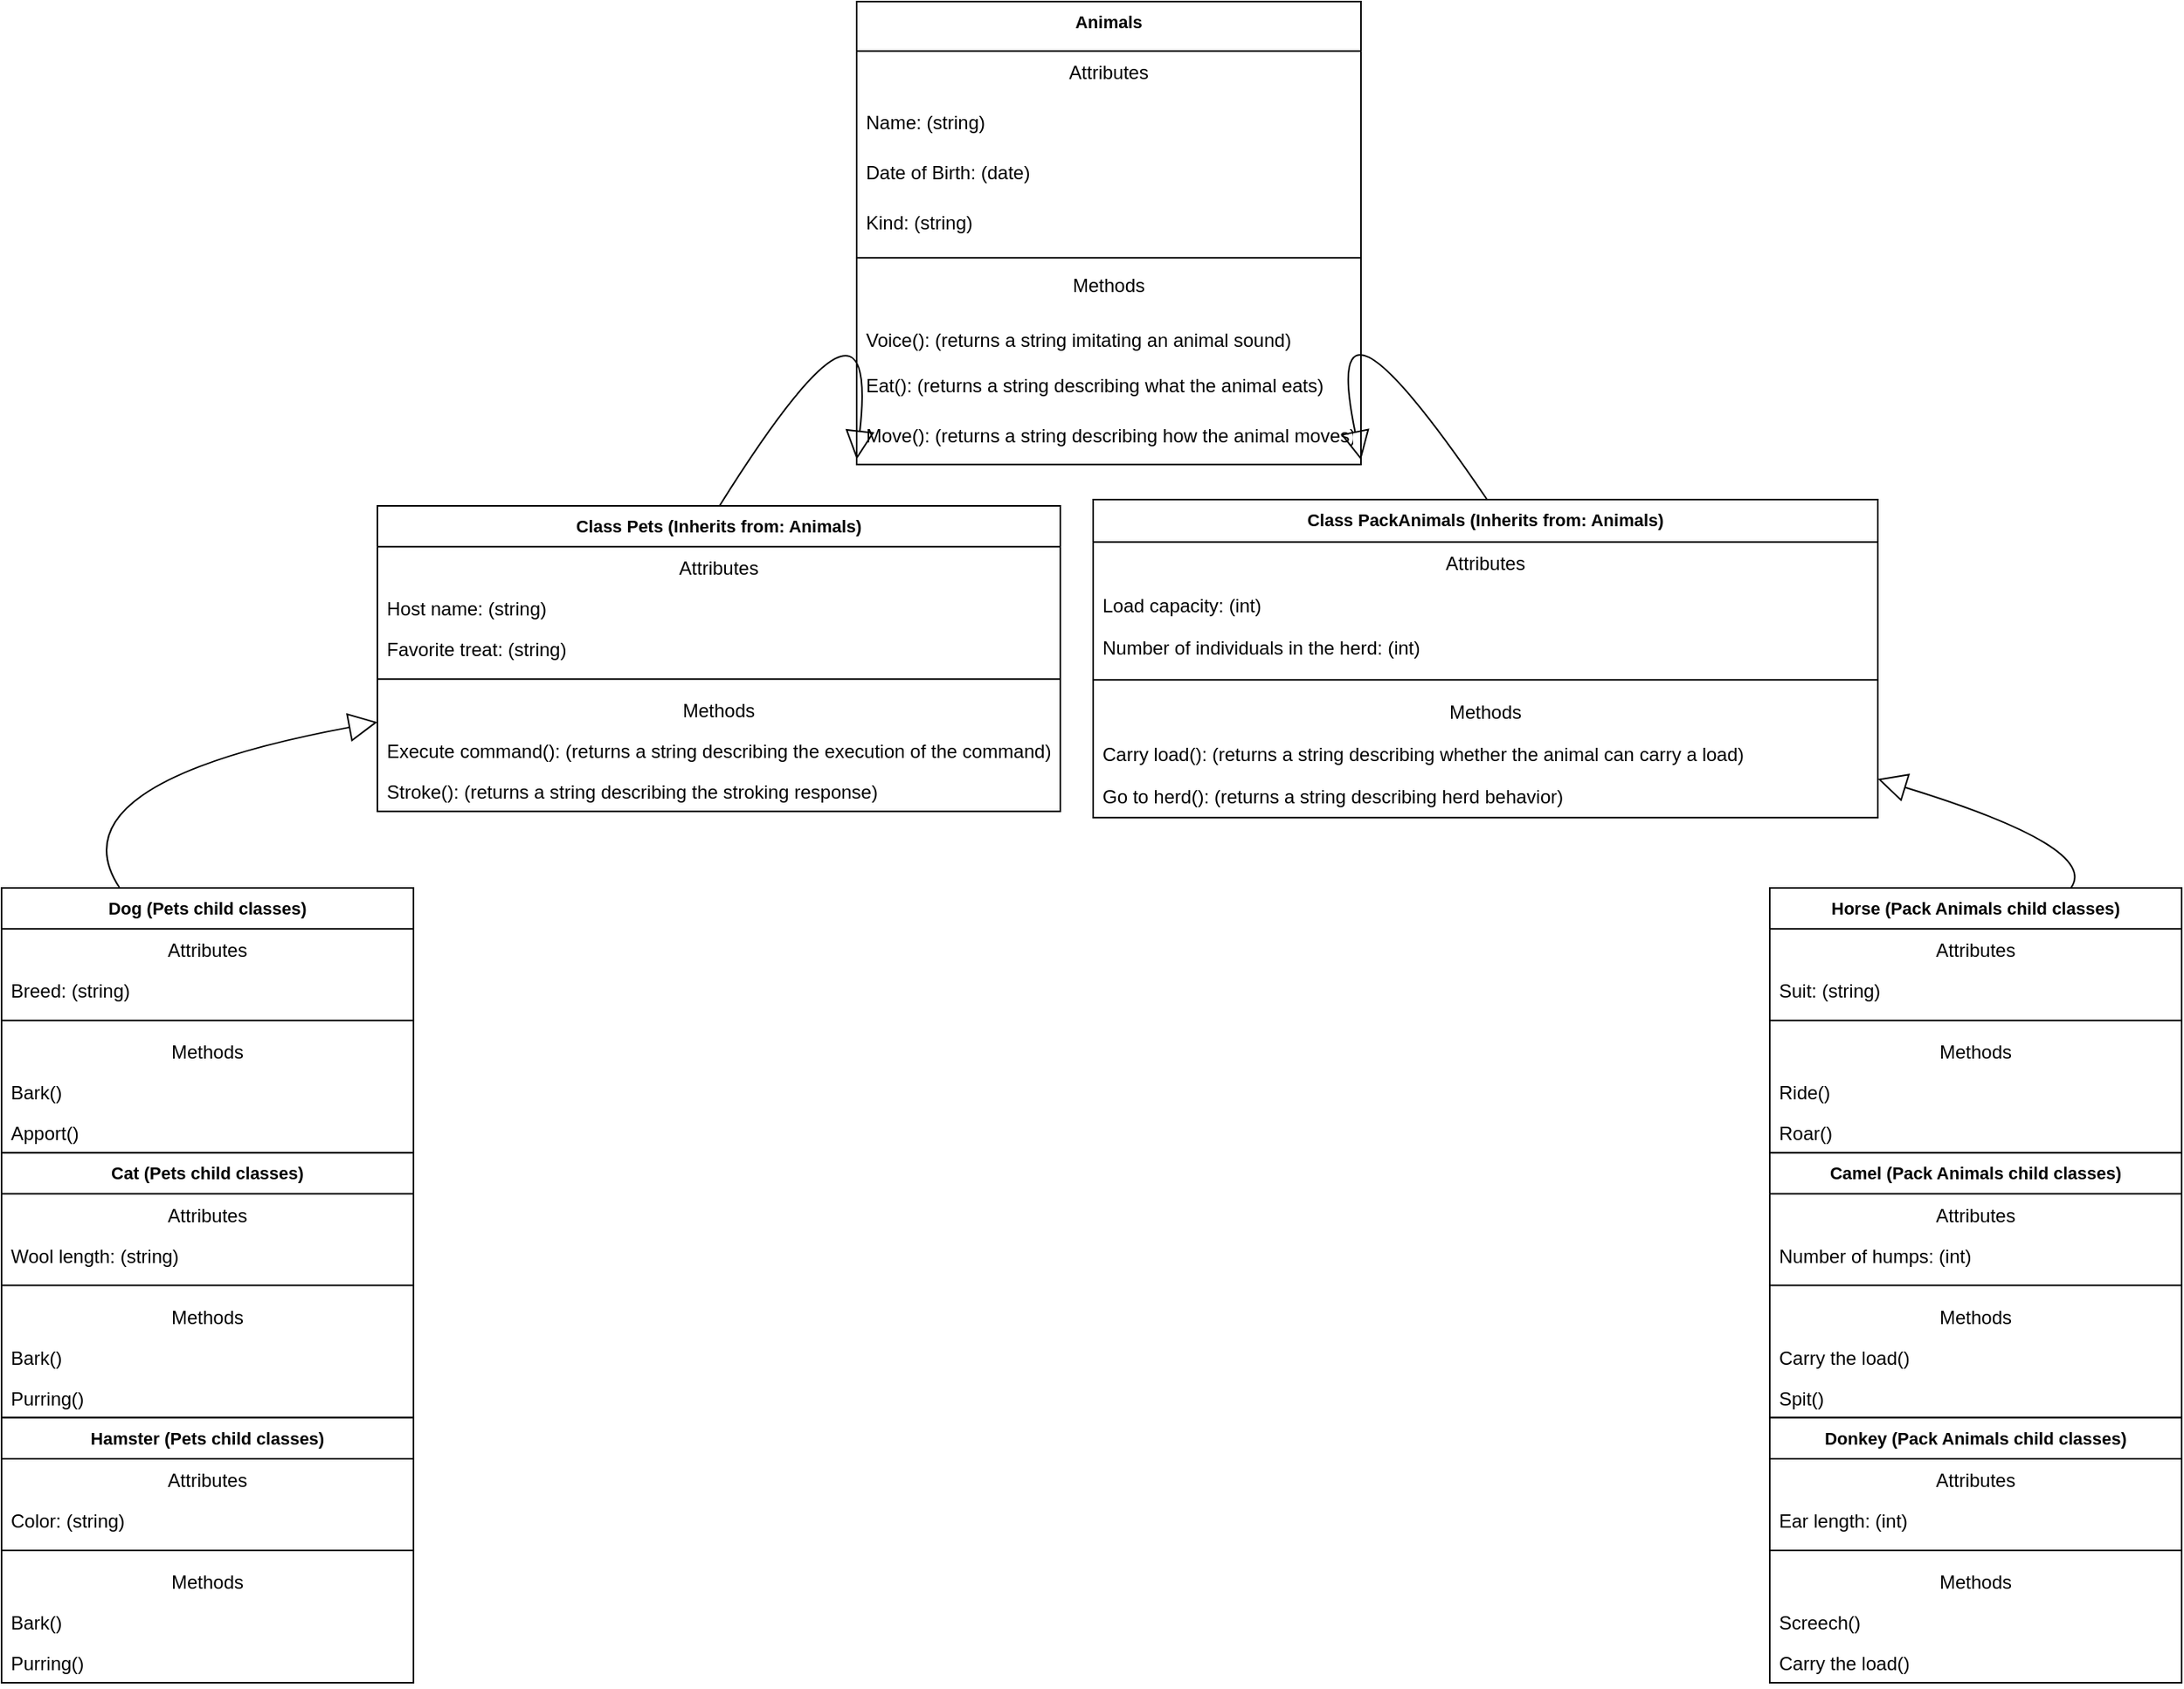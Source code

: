 <mxfile version="24.4.4" type="github">
  <diagram name="Страница — 1" id="MqCqYCOWmIq_K43qXtO9">
    <mxGraphModel dx="1580" dy="956" grid="0" gridSize="10" guides="1" tooltips="1" connect="1" arrows="1" fold="1" page="0" pageScale="1" pageWidth="1169" pageHeight="827" math="0" shadow="0">
      <root>
        <mxCell id="0" />
        <mxCell id="1" parent="0" />
        <mxCell id="2" value="Animals" style="swimlane;fontStyle=1;align=center;verticalAlign=top;childLayout=stackLayout;horizontal=1;startSize=31.667;horizontalStack=0;resizeParent=1;resizeParentMax=0;resizeLast=0;collapsible=0;marginBottom=0;fontSize=11;" parent="1" vertex="1">
          <mxGeometry x="112" y="-22" width="322" height="295.667" as="geometry" />
        </mxCell>
        <mxCell id="zGPImMsgp5Q72Zb_Xrvm-18" value="Attributes&#xa;" style="text;strokeColor=none;fillColor=none;align=center;verticalAlign=top;spacingLeft=4;spacingRight=4;overflow=hidden;rotatable=0;points=[[0,0.5],[1,0.5]];portConstraint=eastwest;fontSize=12;" parent="2" vertex="1">
          <mxGeometry y="31.667" width="322" height="32" as="geometry" />
        </mxCell>
        <mxCell id="3" value="Name: (string)&#xa;" style="text;strokeColor=none;fillColor=none;align=left;verticalAlign=top;spacingLeft=4;spacingRight=4;overflow=hidden;rotatable=0;points=[[0,0.5],[1,0.5]];portConstraint=eastwest;fontSize=12;" parent="2" vertex="1">
          <mxGeometry y="63.667" width="322" height="32" as="geometry" />
        </mxCell>
        <mxCell id="zGPImMsgp5Q72Zb_Xrvm-16" value="Date of Birth: (date)" style="text;strokeColor=none;fillColor=none;align=left;verticalAlign=top;spacingLeft=4;spacingRight=4;overflow=hidden;rotatable=0;points=[[0,0.5],[1,0.5]];portConstraint=eastwest;fontSize=12;" parent="2" vertex="1">
          <mxGeometry y="95.667" width="322" height="32" as="geometry" />
        </mxCell>
        <mxCell id="zGPImMsgp5Q72Zb_Xrvm-17" value="Kind: (string)" style="text;strokeColor=none;fillColor=none;align=left;verticalAlign=top;spacingLeft=4;spacingRight=4;overflow=hidden;rotatable=0;points=[[0,0.5],[1,0.5]];portConstraint=eastwest;fontSize=12;" parent="2" vertex="1">
          <mxGeometry y="127.667" width="322" height="32" as="geometry" />
        </mxCell>
        <mxCell id="4" style="line;strokeWidth=1;fillColor=none;align=left;verticalAlign=middle;spacingTop=-1;spacingLeft=3;spacingRight=3;rotatable=0;labelPosition=right;points=[];portConstraint=eastwest;strokeColor=inherit;" parent="2" vertex="1">
          <mxGeometry y="159.667" width="322" height="8" as="geometry" />
        </mxCell>
        <mxCell id="5" value="Methods" style="text;strokeColor=none;fillColor=none;align=center;verticalAlign=top;spacingLeft=4;spacingRight=4;overflow=hidden;rotatable=0;points=[[0,0.5],[1,0.5]];portConstraint=eastwest;" parent="2" vertex="1">
          <mxGeometry y="167.667" width="322" height="32" as="geometry" />
        </mxCell>
        <mxCell id="zGPImMsgp5Q72Zb_Xrvm-19" value="Voice(): (returns a string imitating an animal sound)" style="text;strokeColor=none;fillColor=none;align=left;verticalAlign=middle;spacingLeft=4;spacingRight=4;overflow=hidden;rotatable=0;points=[[0,0.5],[1,0.5]];portConstraint=eastwest;fontSize=12;horizontal=1;" parent="2" vertex="1">
          <mxGeometry y="199.667" width="322" height="32" as="geometry" />
        </mxCell>
        <mxCell id="zGPImMsgp5Q72Zb_Xrvm-20" value="Eat(): (returns a string describing what the animal eats)" style="text;strokeColor=none;fillColor=none;align=left;verticalAlign=top;spacingLeft=4;spacingRight=4;overflow=hidden;rotatable=0;points=[[0,0.5],[1,0.5]];portConstraint=eastwest;" parent="2" vertex="1">
          <mxGeometry y="231.667" width="322" height="32" as="geometry" />
        </mxCell>
        <mxCell id="zGPImMsgp5Q72Zb_Xrvm-21" value="Move(): (returns a string describing how the animal moves)" style="text;strokeColor=none;fillColor=none;align=left;verticalAlign=top;spacingLeft=4;spacingRight=4;overflow=hidden;rotatable=0;points=[[0,0.5],[1,0.5]];portConstraint=eastwest;" parent="2" vertex="1">
          <mxGeometry y="263.667" width="322" height="32" as="geometry" />
        </mxCell>
        <mxCell id="6" value="Class Pets (Inherits from: Animals)" style="swimlane;fontStyle=1;align=center;verticalAlign=top;childLayout=stackLayout;horizontal=1;startSize=26.148;horizontalStack=0;resizeParent=1;resizeParentMax=0;resizeLast=0;collapsible=0;marginBottom=0;fontSize=11;" parent="1" vertex="1">
          <mxGeometry x="-194" y="300" width="436" height="195.148" as="geometry" />
        </mxCell>
        <mxCell id="8" value="Attributes&#xa;" style="text;strokeColor=none;fillColor=none;align=center;verticalAlign=top;spacingLeft=4;spacingRight=4;overflow=hidden;rotatable=0;points=[[0,0.5],[1,0.5]];portConstraint=eastwest;" parent="6" vertex="1">
          <mxGeometry y="26.148" width="436" height="26" as="geometry" />
        </mxCell>
        <mxCell id="9" value="Host name: (string)" style="text;strokeColor=none;fillColor=none;align=left;verticalAlign=top;spacingLeft=4;spacingRight=4;overflow=hidden;rotatable=0;points=[[0,0.5],[1,0.5]];portConstraint=eastwest;" parent="6" vertex="1">
          <mxGeometry y="52.148" width="436" height="26" as="geometry" />
        </mxCell>
        <mxCell id="zGPImMsgp5Q72Zb_Xrvm-22" value="Favorite treat: (string)" style="text;strokeColor=none;fillColor=none;align=left;verticalAlign=top;spacingLeft=4;spacingRight=4;overflow=hidden;rotatable=0;points=[[0,0.5],[1,0.5]];portConstraint=eastwest;" parent="6" vertex="1">
          <mxGeometry y="78.148" width="436" height="26" as="geometry" />
        </mxCell>
        <mxCell id="10" style="line;strokeWidth=1;fillColor=none;align=left;verticalAlign=middle;spacingTop=-1;spacingLeft=3;spacingRight=3;rotatable=0;labelPosition=right;points=[];portConstraint=eastwest;strokeColor=inherit;" parent="6" vertex="1">
          <mxGeometry y="104.148" width="436" height="13" as="geometry" />
        </mxCell>
        <mxCell id="zGPImMsgp5Q72Zb_Xrvm-23" value="Methods&#xa;" style="text;strokeColor=none;fillColor=none;align=center;verticalAlign=top;spacingLeft=4;spacingRight=4;overflow=hidden;rotatable=0;points=[[0,0.5],[1,0.5]];portConstraint=eastwest;" parent="6" vertex="1">
          <mxGeometry y="117.148" width="436" height="26" as="geometry" />
        </mxCell>
        <mxCell id="zGPImMsgp5Q72Zb_Xrvm-32" value="Execute command(): (returns a string describing the execution of the command)" style="text;strokeColor=none;fillColor=none;align=left;verticalAlign=top;spacingLeft=4;spacingRight=4;overflow=hidden;rotatable=0;points=[[0,0.5],[1,0.5]];portConstraint=eastwest;" parent="6" vertex="1">
          <mxGeometry y="143.148" width="436" height="26" as="geometry" />
        </mxCell>
        <mxCell id="zGPImMsgp5Q72Zb_Xrvm-29" value="Stroke(): (returns a string describing the stroking response)" style="text;strokeColor=none;fillColor=none;align=left;verticalAlign=top;spacingLeft=4;spacingRight=4;overflow=hidden;rotatable=0;points=[[0,0.5],[1,0.5]];portConstraint=eastwest;" parent="6" vertex="1">
          <mxGeometry y="169.148" width="436" height="26" as="geometry" />
        </mxCell>
        <mxCell id="11" value="Class PackAnimals (Inherits from: Animals)" style="swimlane;fontStyle=1;align=center;verticalAlign=top;childLayout=stackLayout;horizontal=1;startSize=27.143;horizontalStack=0;resizeParent=1;resizeParentMax=0;resizeLast=0;collapsible=0;marginBottom=0;fontSize=11;" parent="1" vertex="1">
          <mxGeometry x="263" y="296" width="501" height="203.143" as="geometry" />
        </mxCell>
        <mxCell id="12" value="Attributes&#xa;" style="text;strokeColor=none;fillColor=none;align=center;verticalAlign=top;spacingLeft=4;spacingRight=4;overflow=hidden;rotatable=0;points=[[0,0.5],[1,0.5]];portConstraint=eastwest;" parent="11" vertex="1">
          <mxGeometry y="27.143" width="501" height="27" as="geometry" />
        </mxCell>
        <mxCell id="zGPImMsgp5Q72Zb_Xrvm-25" value="Load capacity: (int)" style="text;strokeColor=none;fillColor=none;align=left;verticalAlign=top;spacingLeft=4;spacingRight=4;overflow=hidden;rotatable=0;points=[[0,0.5],[1,0.5]];portConstraint=eastwest;" parent="11" vertex="1">
          <mxGeometry y="54.143" width="501" height="27" as="geometry" />
        </mxCell>
        <mxCell id="zGPImMsgp5Q72Zb_Xrvm-24" value="Number of individuals in the herd: (int)" style="text;strokeColor=none;fillColor=none;align=left;verticalAlign=top;spacingLeft=4;spacingRight=4;overflow=hidden;rotatable=0;points=[[0,0.5],[1,0.5]];portConstraint=eastwest;" parent="11" vertex="1">
          <mxGeometry y="81.143" width="501" height="27" as="geometry" />
        </mxCell>
        <mxCell id="14" style="line;strokeWidth=1;fillColor=none;align=left;verticalAlign=middle;spacingTop=-1;spacingLeft=3;spacingRight=3;rotatable=0;labelPosition=right;points=[];portConstraint=eastwest;strokeColor=inherit;" parent="11" vertex="1">
          <mxGeometry y="108.143" width="501" height="14" as="geometry" />
        </mxCell>
        <mxCell id="zGPImMsgp5Q72Zb_Xrvm-27" value="Methods" style="text;strokeColor=none;fillColor=none;align=center;verticalAlign=top;spacingLeft=4;spacingRight=4;overflow=hidden;rotatable=0;points=[[0,0.5],[1,0.5]];portConstraint=eastwest;" parent="11" vertex="1">
          <mxGeometry y="122.143" width="501" height="27" as="geometry" />
        </mxCell>
        <mxCell id="zGPImMsgp5Q72Zb_Xrvm-28" value="Carry load(): (returns a string describing whether the animal can carry a load)" style="text;strokeColor=none;fillColor=none;align=left;verticalAlign=top;spacingLeft=4;spacingRight=4;overflow=hidden;rotatable=0;points=[[0,0.5],[1,0.5]];portConstraint=eastwest;" parent="11" vertex="1">
          <mxGeometry y="149.143" width="501" height="27" as="geometry" />
        </mxCell>
        <mxCell id="zGPImMsgp5Q72Zb_Xrvm-31" value="Go to herd(): (returns a string describing herd behavior)" style="text;strokeColor=none;fillColor=none;align=left;verticalAlign=top;spacingLeft=4;spacingRight=4;overflow=hidden;rotatable=0;points=[[0,0.5],[1,0.5]];portConstraint=eastwest;" parent="11" vertex="1">
          <mxGeometry y="176.143" width="501" height="27" as="geometry" />
        </mxCell>
        <mxCell id="15" value="" style="curved=1;startArrow=block;startSize=16;startFill=0;endArrow=none;exitX=-0.0;exitY=0.989;entryX=0.501;entryY=0;" parent="1" source="2" target="6" edge="1">
          <mxGeometry relative="1" as="geometry">
            <Array as="points">
              <mxPoint x="127" y="136" />
            </Array>
          </mxGeometry>
        </mxCell>
        <mxCell id="16" value="" style="curved=1;startArrow=block;startSize=16;startFill=0;endArrow=none;exitX=0.999;exitY=0.989;entryX=0.502;entryY=0.003;" parent="1" source="2" target="11" edge="1">
          <mxGeometry relative="1" as="geometry">
            <Array as="points">
              <mxPoint x="406" y="136" />
            </Array>
          </mxGeometry>
        </mxCell>
        <mxCell id="zGPImMsgp5Q72Zb_Xrvm-53" value="" style="curved=1;startArrow=block;startSize=16;startFill=0;endArrow=none;" parent="1" source="6" target="zGPImMsgp5Q72Zb_Xrvm-33" edge="1">
          <mxGeometry relative="1" as="geometry">
            <Array as="points">
              <mxPoint x="-403" y="477" />
            </Array>
            <mxPoint x="-198" y="337" as="sourcePoint" />
            <mxPoint x="-156" y="686" as="targetPoint" />
          </mxGeometry>
        </mxCell>
        <mxCell id="zGPImMsgp5Q72Zb_Xrvm-63" value="" style="curved=1;startArrow=block;startSize=16;startFill=0;endArrow=none;" parent="1" source="11" target="zGPImMsgp5Q72Zb_Xrvm-54" edge="1">
          <mxGeometry relative="1" as="geometry">
            <Array as="points">
              <mxPoint x="906" y="518" />
            </Array>
            <mxPoint x="987.667" y="473" as="sourcePoint" />
            <mxPoint x="757" y="651" as="targetPoint" />
          </mxGeometry>
        </mxCell>
        <mxCell id="zGPImMsgp5Q72Zb_Xrvm-79" value="" style="group" parent="1" vertex="1" connectable="0">
          <mxGeometry x="-434" y="544" width="263" height="507.45" as="geometry" />
        </mxCell>
        <mxCell id="zGPImMsgp5Q72Zb_Xrvm-33" value="Dog (Pets child classes)" style="swimlane;fontStyle=1;align=center;verticalAlign=top;childLayout=stackLayout;horizontal=1;startSize=26.148;horizontalStack=0;resizeParent=1;resizeParentMax=0;resizeLast=0;collapsible=0;marginBottom=0;fontSize=11;" parent="zGPImMsgp5Q72Zb_Xrvm-79" vertex="1">
          <mxGeometry width="263" height="169.149" as="geometry" />
        </mxCell>
        <mxCell id="zGPImMsgp5Q72Zb_Xrvm-34" value="Attributes&#xa;" style="text;strokeColor=none;fillColor=none;align=center;verticalAlign=top;spacingLeft=4;spacingRight=4;overflow=hidden;rotatable=0;points=[[0,0.5],[1,0.5]];portConstraint=eastwest;" parent="zGPImMsgp5Q72Zb_Xrvm-33" vertex="1">
          <mxGeometry y="26.148" width="263" height="26.0" as="geometry" />
        </mxCell>
        <mxCell id="zGPImMsgp5Q72Zb_Xrvm-35" value="Breed: (string)" style="text;strokeColor=none;fillColor=none;align=left;verticalAlign=top;spacingLeft=4;spacingRight=4;overflow=hidden;rotatable=0;points=[[0,0.5],[1,0.5]];portConstraint=eastwest;" parent="zGPImMsgp5Q72Zb_Xrvm-33" vertex="1">
          <mxGeometry y="52.148" width="263" height="26.0" as="geometry" />
        </mxCell>
        <mxCell id="zGPImMsgp5Q72Zb_Xrvm-37" style="line;strokeWidth=1;fillColor=none;align=left;verticalAlign=middle;spacingTop=-1;spacingLeft=3;spacingRight=3;rotatable=0;labelPosition=right;points=[];portConstraint=eastwest;strokeColor=inherit;" parent="zGPImMsgp5Q72Zb_Xrvm-33" vertex="1">
          <mxGeometry y="78.148" width="263" height="13.0" as="geometry" />
        </mxCell>
        <mxCell id="zGPImMsgp5Q72Zb_Xrvm-38" value="Methods&#xa;" style="text;strokeColor=none;fillColor=none;align=center;verticalAlign=top;spacingLeft=4;spacingRight=4;overflow=hidden;rotatable=0;points=[[0,0.5],[1,0.5]];portConstraint=eastwest;" parent="zGPImMsgp5Q72Zb_Xrvm-33" vertex="1">
          <mxGeometry y="91.148" width="263" height="26.0" as="geometry" />
        </mxCell>
        <mxCell id="zGPImMsgp5Q72Zb_Xrvm-39" value="Bark()" style="text;strokeColor=none;fillColor=none;align=left;verticalAlign=top;spacingLeft=4;spacingRight=4;overflow=hidden;rotatable=0;points=[[0,0.5],[1,0.5]];portConstraint=eastwest;" parent="zGPImMsgp5Q72Zb_Xrvm-33" vertex="1">
          <mxGeometry y="117.148" width="263" height="26.0" as="geometry" />
        </mxCell>
        <mxCell id="zGPImMsgp5Q72Zb_Xrvm-40" value="Apport()" style="text;strokeColor=none;fillColor=none;align=left;verticalAlign=top;spacingLeft=4;spacingRight=4;overflow=hidden;rotatable=0;points=[[0,0.5],[1,0.5]];portConstraint=eastwest;" parent="zGPImMsgp5Q72Zb_Xrvm-33" vertex="1">
          <mxGeometry y="143.149" width="263" height="26.0" as="geometry" />
        </mxCell>
        <mxCell id="zGPImMsgp5Q72Zb_Xrvm-64" value="Cat (Pets child classes)" style="swimlane;fontStyle=1;align=center;verticalAlign=top;childLayout=stackLayout;horizontal=1;startSize=26.148;horizontalStack=0;resizeParent=1;resizeParentMax=0;resizeLast=0;collapsible=0;marginBottom=0;fontSize=11;" parent="zGPImMsgp5Q72Zb_Xrvm-79" vertex="1">
          <mxGeometry y="169.151" width="263" height="169.149" as="geometry" />
        </mxCell>
        <mxCell id="zGPImMsgp5Q72Zb_Xrvm-65" value="Attributes&#xa;" style="text;strokeColor=none;fillColor=none;align=center;verticalAlign=top;spacingLeft=4;spacingRight=4;overflow=hidden;rotatable=0;points=[[0,0.5],[1,0.5]];portConstraint=eastwest;" parent="zGPImMsgp5Q72Zb_Xrvm-64" vertex="1">
          <mxGeometry y="26.148" width="263" height="26.0" as="geometry" />
        </mxCell>
        <mxCell id="zGPImMsgp5Q72Zb_Xrvm-66" value="Wool length: (string)" style="text;strokeColor=none;fillColor=none;align=left;verticalAlign=top;spacingLeft=4;spacingRight=4;overflow=hidden;rotatable=0;points=[[0,0.5],[1,0.5]];portConstraint=eastwest;" parent="zGPImMsgp5Q72Zb_Xrvm-64" vertex="1">
          <mxGeometry y="52.148" width="263" height="26.0" as="geometry" />
        </mxCell>
        <mxCell id="zGPImMsgp5Q72Zb_Xrvm-68" style="line;strokeWidth=1;fillColor=none;align=left;verticalAlign=middle;spacingTop=-1;spacingLeft=3;spacingRight=3;rotatable=0;labelPosition=right;points=[];portConstraint=eastwest;strokeColor=inherit;" parent="zGPImMsgp5Q72Zb_Xrvm-64" vertex="1">
          <mxGeometry y="78.148" width="263" height="13.0" as="geometry" />
        </mxCell>
        <mxCell id="zGPImMsgp5Q72Zb_Xrvm-69" value="Methods&#xa;" style="text;strokeColor=none;fillColor=none;align=center;verticalAlign=top;spacingLeft=4;spacingRight=4;overflow=hidden;rotatable=0;points=[[0,0.5],[1,0.5]];portConstraint=eastwest;" parent="zGPImMsgp5Q72Zb_Xrvm-64" vertex="1">
          <mxGeometry y="91.148" width="263" height="26.0" as="geometry" />
        </mxCell>
        <mxCell id="zGPImMsgp5Q72Zb_Xrvm-70" value="Bark()" style="text;strokeColor=none;fillColor=none;align=left;verticalAlign=top;spacingLeft=4;spacingRight=4;overflow=hidden;rotatable=0;points=[[0,0.5],[1,0.5]];portConstraint=eastwest;" parent="zGPImMsgp5Q72Zb_Xrvm-64" vertex="1">
          <mxGeometry y="117.148" width="263" height="26.0" as="geometry" />
        </mxCell>
        <mxCell id="zGPImMsgp5Q72Zb_Xrvm-71" value="Purring()" style="text;strokeColor=none;fillColor=none;align=left;verticalAlign=top;spacingLeft=4;spacingRight=4;overflow=hidden;rotatable=0;points=[[0,0.5],[1,0.5]];portConstraint=eastwest;" parent="zGPImMsgp5Q72Zb_Xrvm-64" vertex="1">
          <mxGeometry y="143.149" width="263" height="26.0" as="geometry" />
        </mxCell>
        <mxCell id="zGPImMsgp5Q72Zb_Xrvm-72" value="Hamster (Pets child classes)" style="swimlane;fontStyle=1;align=center;verticalAlign=top;childLayout=stackLayout;horizontal=1;startSize=26.148;horizontalStack=0;resizeParent=1;resizeParentMax=0;resizeLast=0;collapsible=0;marginBottom=0;fontSize=11;" parent="zGPImMsgp5Q72Zb_Xrvm-79" vertex="1">
          <mxGeometry y="338.301" width="263" height="169.149" as="geometry" />
        </mxCell>
        <mxCell id="zGPImMsgp5Q72Zb_Xrvm-73" value="Attributes&#xa;" style="text;strokeColor=none;fillColor=none;align=center;verticalAlign=top;spacingLeft=4;spacingRight=4;overflow=hidden;rotatable=0;points=[[0,0.5],[1,0.5]];portConstraint=eastwest;" parent="zGPImMsgp5Q72Zb_Xrvm-72" vertex="1">
          <mxGeometry y="26.148" width="263" height="26.0" as="geometry" />
        </mxCell>
        <mxCell id="zGPImMsgp5Q72Zb_Xrvm-74" value="Color: (string)" style="text;strokeColor=none;fillColor=none;align=left;verticalAlign=top;spacingLeft=4;spacingRight=4;overflow=hidden;rotatable=0;points=[[0,0.5],[1,0.5]];portConstraint=eastwest;" parent="zGPImMsgp5Q72Zb_Xrvm-72" vertex="1">
          <mxGeometry y="52.148" width="263" height="26.0" as="geometry" />
        </mxCell>
        <mxCell id="zGPImMsgp5Q72Zb_Xrvm-75" style="line;strokeWidth=1;fillColor=none;align=left;verticalAlign=middle;spacingTop=-1;spacingLeft=3;spacingRight=3;rotatable=0;labelPosition=right;points=[];portConstraint=eastwest;strokeColor=inherit;" parent="zGPImMsgp5Q72Zb_Xrvm-72" vertex="1">
          <mxGeometry y="78.148" width="263" height="13.0" as="geometry" />
        </mxCell>
        <mxCell id="zGPImMsgp5Q72Zb_Xrvm-76" value="Methods&#xa;" style="text;strokeColor=none;fillColor=none;align=center;verticalAlign=top;spacingLeft=4;spacingRight=4;overflow=hidden;rotatable=0;points=[[0,0.5],[1,0.5]];portConstraint=eastwest;" parent="zGPImMsgp5Q72Zb_Xrvm-72" vertex="1">
          <mxGeometry y="91.148" width="263" height="26.0" as="geometry" />
        </mxCell>
        <mxCell id="zGPImMsgp5Q72Zb_Xrvm-77" value="Bark()" style="text;strokeColor=none;fillColor=none;align=left;verticalAlign=top;spacingLeft=4;spacingRight=4;overflow=hidden;rotatable=0;points=[[0,0.5],[1,0.5]];portConstraint=eastwest;" parent="zGPImMsgp5Q72Zb_Xrvm-72" vertex="1">
          <mxGeometry y="117.148" width="263" height="26.0" as="geometry" />
        </mxCell>
        <mxCell id="zGPImMsgp5Q72Zb_Xrvm-78" value="Purring()" style="text;strokeColor=none;fillColor=none;align=left;verticalAlign=top;spacingLeft=4;spacingRight=4;overflow=hidden;rotatable=0;points=[[0,0.5],[1,0.5]];portConstraint=eastwest;" parent="zGPImMsgp5Q72Zb_Xrvm-72" vertex="1">
          <mxGeometry y="143.149" width="263" height="26.0" as="geometry" />
        </mxCell>
        <mxCell id="zGPImMsgp5Q72Zb_Xrvm-95" value="" style="group" parent="1" vertex="1" connectable="0">
          <mxGeometry x="695" y="544" width="263" height="507.45" as="geometry" />
        </mxCell>
        <mxCell id="zGPImMsgp5Q72Zb_Xrvm-54" value="Horse (Pack Animals child classes)" style="swimlane;fontStyle=1;align=center;verticalAlign=top;childLayout=stackLayout;horizontal=1;startSize=26.148;horizontalStack=0;resizeParent=1;resizeParentMax=0;resizeLast=0;collapsible=0;marginBottom=0;fontSize=11;" parent="zGPImMsgp5Q72Zb_Xrvm-95" vertex="1">
          <mxGeometry width="263" height="169.149" as="geometry" />
        </mxCell>
        <mxCell id="zGPImMsgp5Q72Zb_Xrvm-55" value="Attributes&#xa;" style="text;strokeColor=none;fillColor=none;align=center;verticalAlign=top;spacingLeft=4;spacingRight=4;overflow=hidden;rotatable=0;points=[[0,0.5],[1,0.5]];portConstraint=eastwest;" parent="zGPImMsgp5Q72Zb_Xrvm-54" vertex="1">
          <mxGeometry y="26.148" width="263" height="26.0" as="geometry" />
        </mxCell>
        <mxCell id="zGPImMsgp5Q72Zb_Xrvm-56" value="Suit: (string)" style="text;strokeColor=none;fillColor=none;align=left;verticalAlign=top;spacingLeft=4;spacingRight=4;overflow=hidden;rotatable=0;points=[[0,0.5],[1,0.5]];portConstraint=eastwest;" parent="zGPImMsgp5Q72Zb_Xrvm-54" vertex="1">
          <mxGeometry y="52.148" width="263" height="26.0" as="geometry" />
        </mxCell>
        <mxCell id="zGPImMsgp5Q72Zb_Xrvm-58" style="line;strokeWidth=1;fillColor=none;align=left;verticalAlign=middle;spacingTop=-1;spacingLeft=3;spacingRight=3;rotatable=0;labelPosition=right;points=[];portConstraint=eastwest;strokeColor=inherit;" parent="zGPImMsgp5Q72Zb_Xrvm-54" vertex="1">
          <mxGeometry y="78.148" width="263" height="13.0" as="geometry" />
        </mxCell>
        <mxCell id="zGPImMsgp5Q72Zb_Xrvm-59" value="Methods&#xa;" style="text;strokeColor=none;fillColor=none;align=center;verticalAlign=top;spacingLeft=4;spacingRight=4;overflow=hidden;rotatable=0;points=[[0,0.5],[1,0.5]];portConstraint=eastwest;" parent="zGPImMsgp5Q72Zb_Xrvm-54" vertex="1">
          <mxGeometry y="91.148" width="263" height="26.0" as="geometry" />
        </mxCell>
        <mxCell id="zGPImMsgp5Q72Zb_Xrvm-60" value="Ride()" style="text;strokeColor=none;fillColor=none;align=left;verticalAlign=top;spacingLeft=4;spacingRight=4;overflow=hidden;rotatable=0;points=[[0,0.5],[1,0.5]];portConstraint=eastwest;" parent="zGPImMsgp5Q72Zb_Xrvm-54" vertex="1">
          <mxGeometry y="117.148" width="263" height="26.0" as="geometry" />
        </mxCell>
        <mxCell id="zGPImMsgp5Q72Zb_Xrvm-61" value="Roar()" style="text;strokeColor=none;fillColor=none;align=left;verticalAlign=top;spacingLeft=4;spacingRight=4;overflow=hidden;rotatable=0;points=[[0,0.5],[1,0.5]];portConstraint=eastwest;" parent="zGPImMsgp5Q72Zb_Xrvm-54" vertex="1">
          <mxGeometry y="143.149" width="263" height="26.0" as="geometry" />
        </mxCell>
        <mxCell id="zGPImMsgp5Q72Zb_Xrvm-80" value="Camel (Pack Animals child classes)" style="swimlane;fontStyle=1;align=center;verticalAlign=top;childLayout=stackLayout;horizontal=1;startSize=26.148;horizontalStack=0;resizeParent=1;resizeParentMax=0;resizeLast=0;collapsible=0;marginBottom=0;fontSize=11;" parent="zGPImMsgp5Q72Zb_Xrvm-95" vertex="1">
          <mxGeometry y="169.151" width="263" height="169.149" as="geometry" />
        </mxCell>
        <mxCell id="zGPImMsgp5Q72Zb_Xrvm-81" value="Attributes&#xa;" style="text;strokeColor=none;fillColor=none;align=center;verticalAlign=top;spacingLeft=4;spacingRight=4;overflow=hidden;rotatable=0;points=[[0,0.5],[1,0.5]];portConstraint=eastwest;" parent="zGPImMsgp5Q72Zb_Xrvm-80" vertex="1">
          <mxGeometry y="26.148" width="263" height="26.0" as="geometry" />
        </mxCell>
        <mxCell id="zGPImMsgp5Q72Zb_Xrvm-82" value="Number of humps: (int)" style="text;strokeColor=none;fillColor=none;align=left;verticalAlign=top;spacingLeft=4;spacingRight=4;overflow=hidden;rotatable=0;points=[[0,0.5],[1,0.5]];portConstraint=eastwest;" parent="zGPImMsgp5Q72Zb_Xrvm-80" vertex="1">
          <mxGeometry y="52.148" width="263" height="26.0" as="geometry" />
        </mxCell>
        <mxCell id="zGPImMsgp5Q72Zb_Xrvm-83" style="line;strokeWidth=1;fillColor=none;align=left;verticalAlign=middle;spacingTop=-1;spacingLeft=3;spacingRight=3;rotatable=0;labelPosition=right;points=[];portConstraint=eastwest;strokeColor=inherit;" parent="zGPImMsgp5Q72Zb_Xrvm-80" vertex="1">
          <mxGeometry y="78.148" width="263" height="13.0" as="geometry" />
        </mxCell>
        <mxCell id="zGPImMsgp5Q72Zb_Xrvm-84" value="Methods&#xa;" style="text;strokeColor=none;fillColor=none;align=center;verticalAlign=top;spacingLeft=4;spacingRight=4;overflow=hidden;rotatable=0;points=[[0,0.5],[1,0.5]];portConstraint=eastwest;" parent="zGPImMsgp5Q72Zb_Xrvm-80" vertex="1">
          <mxGeometry y="91.148" width="263" height="26.0" as="geometry" />
        </mxCell>
        <mxCell id="zGPImMsgp5Q72Zb_Xrvm-85" value="Carry the load()" style="text;strokeColor=none;fillColor=none;align=left;verticalAlign=top;spacingLeft=4;spacingRight=4;overflow=hidden;rotatable=0;points=[[0,0.5],[1,0.5]];portConstraint=eastwest;" parent="zGPImMsgp5Q72Zb_Xrvm-80" vertex="1">
          <mxGeometry y="117.148" width="263" height="26.0" as="geometry" />
        </mxCell>
        <mxCell id="zGPImMsgp5Q72Zb_Xrvm-86" value="Spit()" style="text;strokeColor=none;fillColor=none;align=left;verticalAlign=top;spacingLeft=4;spacingRight=4;overflow=hidden;rotatable=0;points=[[0,0.5],[1,0.5]];portConstraint=eastwest;" parent="zGPImMsgp5Q72Zb_Xrvm-80" vertex="1">
          <mxGeometry y="143.149" width="263" height="26.0" as="geometry" />
        </mxCell>
        <mxCell id="zGPImMsgp5Q72Zb_Xrvm-87" value="Donkey (Pack Animals child classes)" style="swimlane;fontStyle=1;align=center;verticalAlign=top;childLayout=stackLayout;horizontal=1;startSize=26.148;horizontalStack=0;resizeParent=1;resizeParentMax=0;resizeLast=0;collapsible=0;marginBottom=0;fontSize=11;" parent="zGPImMsgp5Q72Zb_Xrvm-95" vertex="1">
          <mxGeometry y="338.301" width="263" height="169.149" as="geometry" />
        </mxCell>
        <mxCell id="zGPImMsgp5Q72Zb_Xrvm-88" value="Attributes&#xa;" style="text;strokeColor=none;fillColor=none;align=center;verticalAlign=top;spacingLeft=4;spacingRight=4;overflow=hidden;rotatable=0;points=[[0,0.5],[1,0.5]];portConstraint=eastwest;" parent="zGPImMsgp5Q72Zb_Xrvm-87" vertex="1">
          <mxGeometry y="26.148" width="263" height="26.0" as="geometry" />
        </mxCell>
        <mxCell id="zGPImMsgp5Q72Zb_Xrvm-89" value="Ear length: (int)" style="text;strokeColor=none;fillColor=none;align=left;verticalAlign=top;spacingLeft=4;spacingRight=4;overflow=hidden;rotatable=0;points=[[0,0.5],[1,0.5]];portConstraint=eastwest;" parent="zGPImMsgp5Q72Zb_Xrvm-87" vertex="1">
          <mxGeometry y="52.148" width="263" height="26.0" as="geometry" />
        </mxCell>
        <mxCell id="zGPImMsgp5Q72Zb_Xrvm-90" style="line;strokeWidth=1;fillColor=none;align=left;verticalAlign=middle;spacingTop=-1;spacingLeft=3;spacingRight=3;rotatable=0;labelPosition=right;points=[];portConstraint=eastwest;strokeColor=inherit;" parent="zGPImMsgp5Q72Zb_Xrvm-87" vertex="1">
          <mxGeometry y="78.148" width="263" height="13.0" as="geometry" />
        </mxCell>
        <mxCell id="zGPImMsgp5Q72Zb_Xrvm-91" value="Methods&#xa;" style="text;strokeColor=none;fillColor=none;align=center;verticalAlign=top;spacingLeft=4;spacingRight=4;overflow=hidden;rotatable=0;points=[[0,0.5],[1,0.5]];portConstraint=eastwest;" parent="zGPImMsgp5Q72Zb_Xrvm-87" vertex="1">
          <mxGeometry y="91.148" width="263" height="26.0" as="geometry" />
        </mxCell>
        <mxCell id="zGPImMsgp5Q72Zb_Xrvm-92" value="Screech()" style="text;strokeColor=none;fillColor=none;align=left;verticalAlign=top;spacingLeft=4;spacingRight=4;overflow=hidden;rotatable=0;points=[[0,0.5],[1,0.5]];portConstraint=eastwest;" parent="zGPImMsgp5Q72Zb_Xrvm-87" vertex="1">
          <mxGeometry y="117.148" width="263" height="26.0" as="geometry" />
        </mxCell>
        <mxCell id="zGPImMsgp5Q72Zb_Xrvm-93" value="Carry the load()" style="text;strokeColor=none;fillColor=none;align=left;verticalAlign=top;spacingLeft=4;spacingRight=4;overflow=hidden;rotatable=0;points=[[0,0.5],[1,0.5]];portConstraint=eastwest;" parent="zGPImMsgp5Q72Zb_Xrvm-87" vertex="1">
          <mxGeometry y="143.149" width="263" height="26.0" as="geometry" />
        </mxCell>
      </root>
    </mxGraphModel>
  </diagram>
</mxfile>

